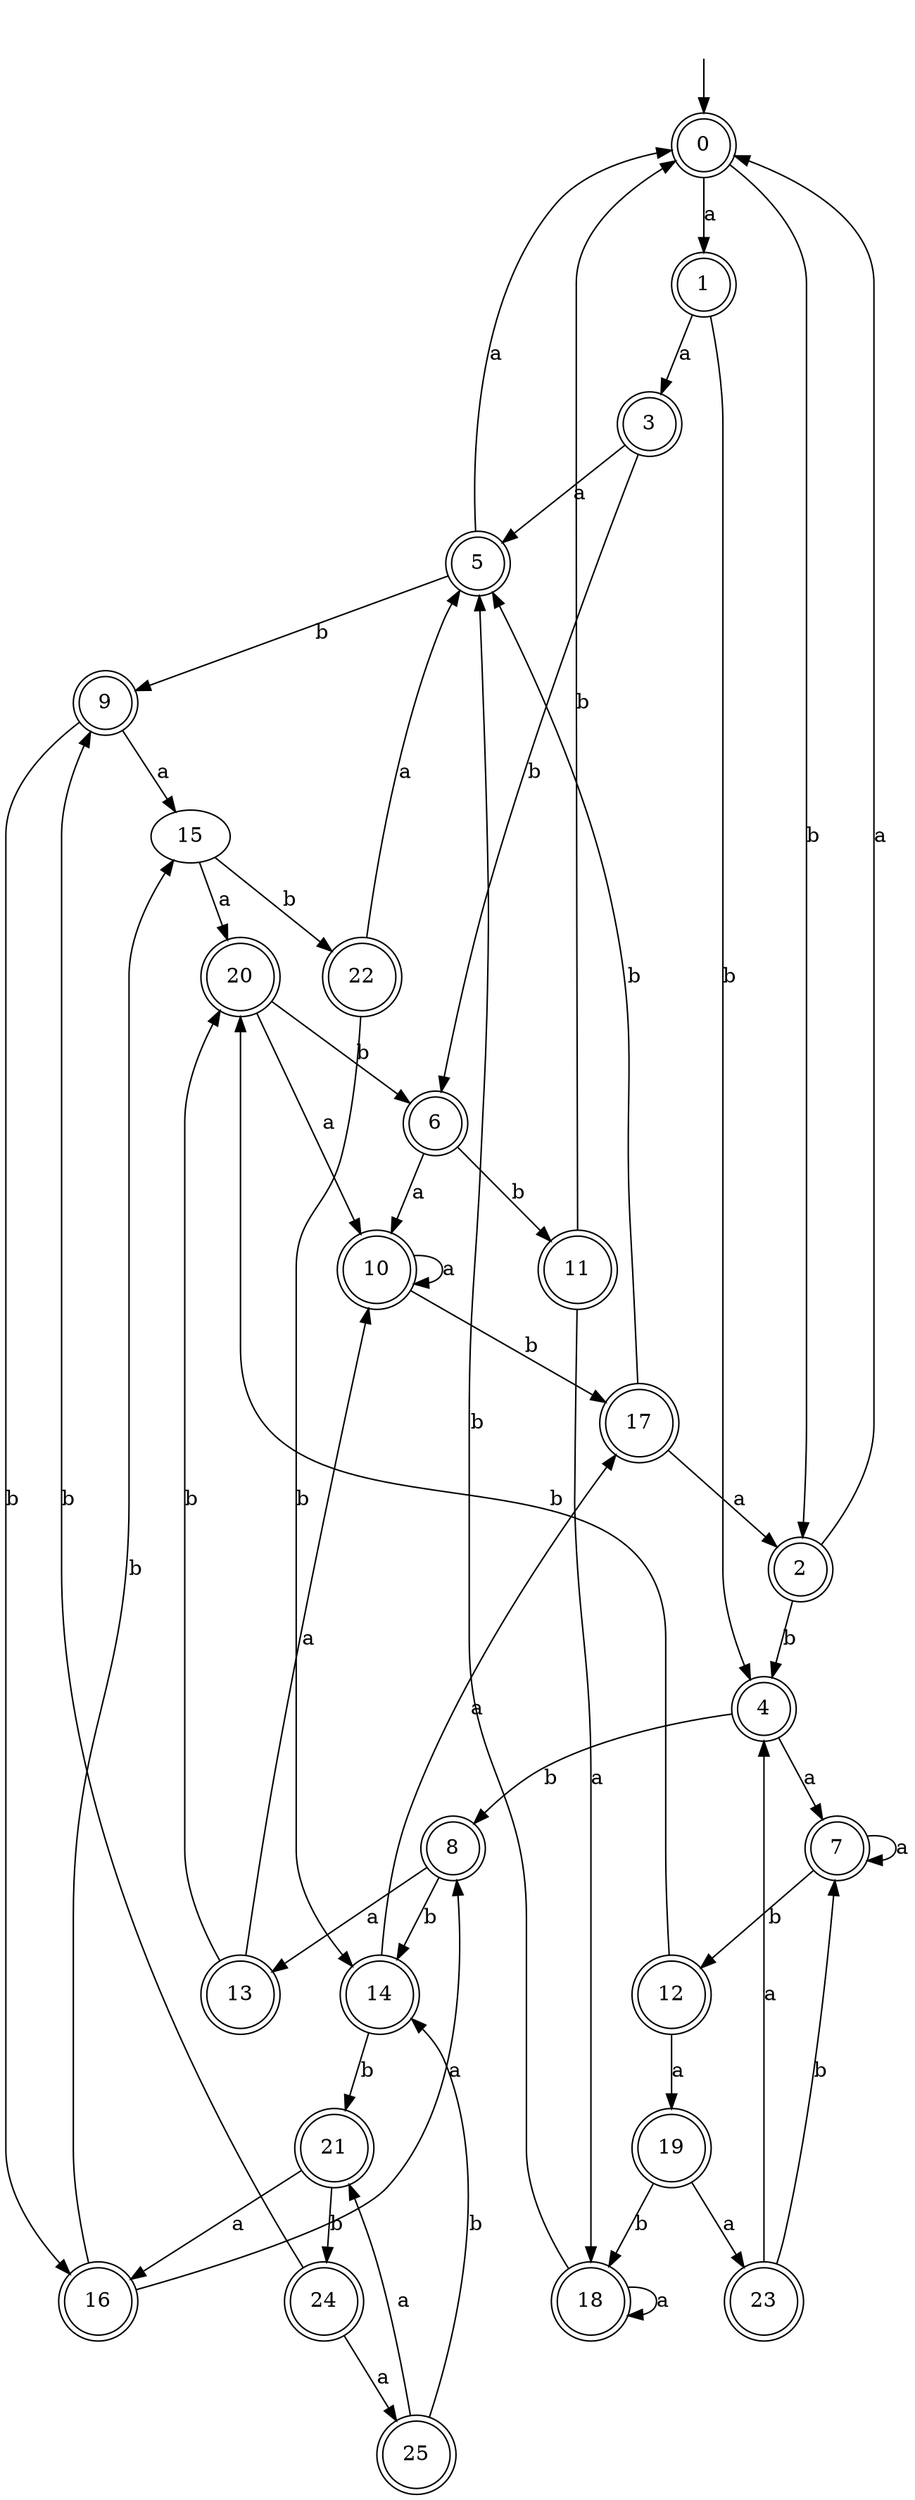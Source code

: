digraph RandomDFA {
  __start0 [label="", shape=none];
  __start0 -> 0 [label=""];
  0 [shape=circle] [shape=doublecircle]
  0 -> 1 [label="a"]
  0 -> 2 [label="b"]
  1 [shape=doublecircle]
  1 -> 3 [label="a"]
  1 -> 4 [label="b"]
  2 [shape=doublecircle]
  2 -> 0 [label="a"]
  2 -> 4 [label="b"]
  3 [shape=doublecircle]
  3 -> 5 [label="a"]
  3 -> 6 [label="b"]
  4 [shape=doublecircle]
  4 -> 7 [label="a"]
  4 -> 8 [label="b"]
  5 [shape=doublecircle]
  5 -> 0 [label="a"]
  5 -> 9 [label="b"]
  6 [shape=doublecircle]
  6 -> 10 [label="a"]
  6 -> 11 [label="b"]
  7 [shape=doublecircle]
  7 -> 7 [label="a"]
  7 -> 12 [label="b"]
  8 [shape=doublecircle]
  8 -> 13 [label="a"]
  8 -> 14 [label="b"]
  9 [shape=doublecircle]
  9 -> 15 [label="a"]
  9 -> 16 [label="b"]
  10 [shape=doublecircle]
  10 -> 10 [label="a"]
  10 -> 17 [label="b"]
  11 [shape=doublecircle]
  11 -> 18 [label="a"]
  11 -> 0 [label="b"]
  12 [shape=doublecircle]
  12 -> 19 [label="a"]
  12 -> 20 [label="b"]
  13 [shape=doublecircle]
  13 -> 10 [label="a"]
  13 -> 20 [label="b"]
  14 [shape=doublecircle]
  14 -> 17 [label="a"]
  14 -> 21 [label="b"]
  15
  15 -> 20 [label="a"]
  15 -> 22 [label="b"]
  16 [shape=doublecircle]
  16 -> 8 [label="a"]
  16 -> 15 [label="b"]
  17 [shape=doublecircle]
  17 -> 2 [label="a"]
  17 -> 5 [label="b"]
  18 [shape=doublecircle]
  18 -> 18 [label="a"]
  18 -> 5 [label="b"]
  19 [shape=doublecircle]
  19 -> 23 [label="a"]
  19 -> 18 [label="b"]
  20 [shape=doublecircle]
  20 -> 10 [label="a"]
  20 -> 6 [label="b"]
  21 [shape=doublecircle]
  21 -> 16 [label="a"]
  21 -> 24 [label="b"]
  22 [shape=doublecircle]
  22 -> 5 [label="a"]
  22 -> 14 [label="b"]
  23 [shape=doublecircle]
  23 -> 4 [label="a"]
  23 -> 7 [label="b"]
  24 [shape=doublecircle]
  24 -> 25 [label="a"]
  24 -> 9 [label="b"]
  25 [shape=doublecircle]
  25 -> 21 [label="a"]
  25 -> 14 [label="b"]
}
